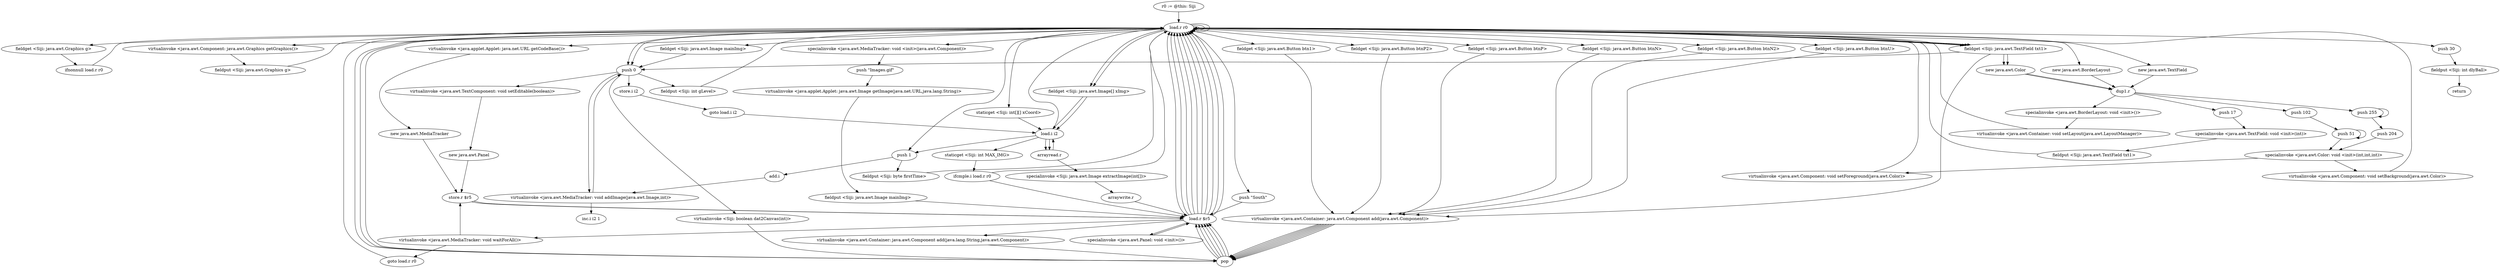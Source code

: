 digraph "" {
    "r0 := @this: Siji"
    "load.r r0"
    "r0 := @this: Siji"->"load.r r0";
    "fieldget <Siji: java.awt.Graphics g>"
    "load.r r0"->"fieldget <Siji: java.awt.Graphics g>";
    "ifnonnull load.r r0"
    "fieldget <Siji: java.awt.Graphics g>"->"ifnonnull load.r r0";
    "ifnonnull load.r r0"->"load.r r0";
    "load.r r0"->"load.r r0";
    "virtualinvoke <java.awt.Component: java.awt.Graphics getGraphics()>"
    "load.r r0"->"virtualinvoke <java.awt.Component: java.awt.Graphics getGraphics()>";
    "fieldput <Siji: java.awt.Graphics g>"
    "virtualinvoke <java.awt.Component: java.awt.Graphics getGraphics()>"->"fieldput <Siji: java.awt.Graphics g>";
    "fieldput <Siji: java.awt.Graphics g>"->"load.r r0";
    "load.r r0"->"load.r r0";
    "load.r r0"->"load.r r0";
    "virtualinvoke <java.applet.Applet: java.net.URL getCodeBase()>"
    "load.r r0"->"virtualinvoke <java.applet.Applet: java.net.URL getCodeBase()>";
    "new java.awt.MediaTracker"
    "virtualinvoke <java.applet.Applet: java.net.URL getCodeBase()>"->"new java.awt.MediaTracker";
    "store.r $r5"
    "new java.awt.MediaTracker"->"store.r $r5";
    "load.r $r5"
    "store.r $r5"->"load.r $r5";
    "load.r $r5"->"load.r r0";
    "specialinvoke <java.awt.MediaTracker: void <init>(java.awt.Component)>"
    "load.r r0"->"specialinvoke <java.awt.MediaTracker: void <init>(java.awt.Component)>";
    "push \"Images.gif\""
    "specialinvoke <java.awt.MediaTracker: void <init>(java.awt.Component)>"->"push \"Images.gif\"";
    "virtualinvoke <java.applet.Applet: java.awt.Image getImage(java.net.URL,java.lang.String)>"
    "push \"Images.gif\""->"virtualinvoke <java.applet.Applet: java.awt.Image getImage(java.net.URL,java.lang.String)>";
    "fieldput <Siji: java.awt.Image mainImg>"
    "virtualinvoke <java.applet.Applet: java.awt.Image getImage(java.net.URL,java.lang.String)>"->"fieldput <Siji: java.awt.Image mainImg>";
    "fieldput <Siji: java.awt.Image mainImg>"->"load.r $r5";
    "load.r $r5"->"load.r r0";
    "fieldget <Siji: java.awt.Image mainImg>"
    "load.r r0"->"fieldget <Siji: java.awt.Image mainImg>";
    "push 0"
    "fieldget <Siji: java.awt.Image mainImg>"->"push 0";
    "virtualinvoke <java.awt.MediaTracker: void addImage(java.awt.Image,int)>"
    "push 0"->"virtualinvoke <java.awt.MediaTracker: void addImage(java.awt.Image,int)>";
    "virtualinvoke <java.awt.MediaTracker: void addImage(java.awt.Image,int)>"->"push 0";
    "store.i i2"
    "push 0"->"store.i i2";
    "goto load.i i2"
    "store.i i2"->"goto load.i i2";
    "load.i i2"
    "goto load.i i2"->"load.i i2";
    "staticget <Siji: int MAX_IMG>"
    "load.i i2"->"staticget <Siji: int MAX_IMG>";
    "ifcmple.i load.r r0"
    "staticget <Siji: int MAX_IMG>"->"ifcmple.i load.r r0";
    "ifcmple.i load.r r0"->"load.r $r5";
    "virtualinvoke <java.awt.MediaTracker: void waitForAll()>"
    "load.r $r5"->"virtualinvoke <java.awt.MediaTracker: void waitForAll()>";
    "goto load.r r0"
    "virtualinvoke <java.awt.MediaTracker: void waitForAll()>"->"goto load.r r0";
    "goto load.r r0"->"load.r r0";
    "new java.awt.BorderLayout"
    "load.r r0"->"new java.awt.BorderLayout";
    "dup1.r"
    "new java.awt.BorderLayout"->"dup1.r";
    "specialinvoke <java.awt.BorderLayout: void <init>()>"
    "dup1.r"->"specialinvoke <java.awt.BorderLayout: void <init>()>";
    "virtualinvoke <java.awt.Container: void setLayout(java.awt.LayoutManager)>"
    "specialinvoke <java.awt.BorderLayout: void <init>()>"->"virtualinvoke <java.awt.Container: void setLayout(java.awt.LayoutManager)>";
    "virtualinvoke <java.awt.Container: void setLayout(java.awt.LayoutManager)>"->"load.r r0";
    "new java.awt.TextField"
    "load.r r0"->"new java.awt.TextField";
    "new java.awt.TextField"->"dup1.r";
    "push 17"
    "dup1.r"->"push 17";
    "specialinvoke <java.awt.TextField: void <init>(int)>"
    "push 17"->"specialinvoke <java.awt.TextField: void <init>(int)>";
    "fieldput <Siji: java.awt.TextField txt1>"
    "specialinvoke <java.awt.TextField: void <init>(int)>"->"fieldput <Siji: java.awt.TextField txt1>";
    "fieldput <Siji: java.awt.TextField txt1>"->"load.r r0";
    "fieldget <Siji: java.awt.TextField txt1>"
    "load.r r0"->"fieldget <Siji: java.awt.TextField txt1>";
    "new java.awt.Color"
    "fieldget <Siji: java.awt.TextField txt1>"->"new java.awt.Color";
    "new java.awt.Color"->"dup1.r";
    "push 255"
    "dup1.r"->"push 255";
    "push 255"->"push 255";
    "push 204"
    "push 255"->"push 204";
    "specialinvoke <java.awt.Color: void <init>(int,int,int)>"
    "push 204"->"specialinvoke <java.awt.Color: void <init>(int,int,int)>";
    "virtualinvoke <java.awt.Component: void setForeground(java.awt.Color)>"
    "specialinvoke <java.awt.Color: void <init>(int,int,int)>"->"virtualinvoke <java.awt.Component: void setForeground(java.awt.Color)>";
    "virtualinvoke <java.awt.Component: void setForeground(java.awt.Color)>"->"load.r r0";
    "load.r r0"->"fieldget <Siji: java.awt.TextField txt1>";
    "fieldget <Siji: java.awt.TextField txt1>"->"new java.awt.Color";
    "new java.awt.Color"->"dup1.r";
    "push 102"
    "dup1.r"->"push 102";
    "push 51"
    "push 102"->"push 51";
    "push 51"->"push 51";
    "push 51"->"specialinvoke <java.awt.Color: void <init>(int,int,int)>";
    "virtualinvoke <java.awt.Component: void setBackground(java.awt.Color)>"
    "specialinvoke <java.awt.Color: void <init>(int,int,int)>"->"virtualinvoke <java.awt.Component: void setBackground(java.awt.Color)>";
    "virtualinvoke <java.awt.Component: void setBackground(java.awt.Color)>"->"load.r r0";
    "load.r r0"->"fieldget <Siji: java.awt.TextField txt1>";
    "fieldget <Siji: java.awt.TextField txt1>"->"push 0";
    "virtualinvoke <java.awt.TextComponent: void setEditable(boolean)>"
    "push 0"->"virtualinvoke <java.awt.TextComponent: void setEditable(boolean)>";
    "new java.awt.Panel"
    "virtualinvoke <java.awt.TextComponent: void setEditable(boolean)>"->"new java.awt.Panel";
    "new java.awt.Panel"->"store.r $r5";
    "store.r $r5"->"load.r $r5";
    "specialinvoke <java.awt.Panel: void <init>()>"
    "load.r $r5"->"specialinvoke <java.awt.Panel: void <init>()>";
    "specialinvoke <java.awt.Panel: void <init>()>"->"load.r $r5";
    "load.r $r5"->"load.r r0";
    "load.r r0"->"fieldget <Siji: java.awt.TextField txt1>";
    "virtualinvoke <java.awt.Container: java.awt.Component add(java.awt.Component)>"
    "fieldget <Siji: java.awt.TextField txt1>"->"virtualinvoke <java.awt.Container: java.awt.Component add(java.awt.Component)>";
    "pop"
    "virtualinvoke <java.awt.Container: java.awt.Component add(java.awt.Component)>"->"pop";
    "pop"->"load.r $r5";
    "load.r $r5"->"load.r r0";
    "fieldget <Siji: java.awt.Button btnP2>"
    "load.r r0"->"fieldget <Siji: java.awt.Button btnP2>";
    "fieldget <Siji: java.awt.Button btnP2>"->"virtualinvoke <java.awt.Container: java.awt.Component add(java.awt.Component)>";
    "virtualinvoke <java.awt.Container: java.awt.Component add(java.awt.Component)>"->"pop";
    "pop"->"load.r $r5";
    "load.r $r5"->"load.r r0";
    "fieldget <Siji: java.awt.Button btnP>"
    "load.r r0"->"fieldget <Siji: java.awt.Button btnP>";
    "fieldget <Siji: java.awt.Button btnP>"->"virtualinvoke <java.awt.Container: java.awt.Component add(java.awt.Component)>";
    "virtualinvoke <java.awt.Container: java.awt.Component add(java.awt.Component)>"->"pop";
    "pop"->"load.r $r5";
    "load.r $r5"->"load.r r0";
    "fieldget <Siji: java.awt.Button btnN>"
    "load.r r0"->"fieldget <Siji: java.awt.Button btnN>";
    "fieldget <Siji: java.awt.Button btnN>"->"virtualinvoke <java.awt.Container: java.awt.Component add(java.awt.Component)>";
    "virtualinvoke <java.awt.Container: java.awt.Component add(java.awt.Component)>"->"pop";
    "pop"->"load.r $r5";
    "load.r $r5"->"load.r r0";
    "fieldget <Siji: java.awt.Button btnN2>"
    "load.r r0"->"fieldget <Siji: java.awt.Button btnN2>";
    "fieldget <Siji: java.awt.Button btnN2>"->"virtualinvoke <java.awt.Container: java.awt.Component add(java.awt.Component)>";
    "virtualinvoke <java.awt.Container: java.awt.Component add(java.awt.Component)>"->"pop";
    "pop"->"load.r $r5";
    "load.r $r5"->"load.r r0";
    "fieldget <Siji: java.awt.Button btnU>"
    "load.r r0"->"fieldget <Siji: java.awt.Button btnU>";
    "fieldget <Siji: java.awt.Button btnU>"->"virtualinvoke <java.awt.Container: java.awt.Component add(java.awt.Component)>";
    "virtualinvoke <java.awt.Container: java.awt.Component add(java.awt.Component)>"->"pop";
    "pop"->"load.r $r5";
    "load.r $r5"->"load.r r0";
    "fieldget <Siji: java.awt.Button btn1>"
    "load.r r0"->"fieldget <Siji: java.awt.Button btn1>";
    "fieldget <Siji: java.awt.Button btn1>"->"virtualinvoke <java.awt.Container: java.awt.Component add(java.awt.Component)>";
    "virtualinvoke <java.awt.Container: java.awt.Component add(java.awt.Component)>"->"pop";
    "pop"->"load.r r0";
    "push \"South\""
    "load.r r0"->"push \"South\"";
    "push \"South\""->"load.r $r5";
    "virtualinvoke <java.awt.Container: java.awt.Component add(java.lang.String,java.awt.Component)>"
    "load.r $r5"->"virtualinvoke <java.awt.Container: java.awt.Component add(java.lang.String,java.awt.Component)>";
    "virtualinvoke <java.awt.Container: java.awt.Component add(java.lang.String,java.awt.Component)>"->"pop";
    "pop"->"load.r r0";
    "load.r r0"->"push 0";
    "fieldput <Siji: int gLevel>"
    "push 0"->"fieldput <Siji: int gLevel>";
    "fieldput <Siji: int gLevel>"->"load.r r0";
    "load.r r0"->"push 0";
    "virtualinvoke <Siji: boolean dat2Canvas(int)>"
    "push 0"->"virtualinvoke <Siji: boolean dat2Canvas(int)>";
    "virtualinvoke <Siji: boolean dat2Canvas(int)>"->"pop";
    "pop"->"load.r r0";
    "push 1"
    "load.r r0"->"push 1";
    "fieldput <Siji: byte firstTime>"
    "push 1"->"fieldput <Siji: byte firstTime>";
    "fieldput <Siji: byte firstTime>"->"load.r r0";
    "push 30"
    "load.r r0"->"push 30";
    "fieldput <Siji: int dlyBall>"
    "push 30"->"fieldput <Siji: int dlyBall>";
    "return"
    "fieldput <Siji: int dlyBall>"->"return";
    "virtualinvoke <java.awt.MediaTracker: void waitForAll()>"->"store.r $r5";
    "ifcmple.i load.r r0"->"load.r r0";
    "fieldget <Siji: java.awt.Image[] xImg>"
    "load.r r0"->"fieldget <Siji: java.awt.Image[] xImg>";
    "fieldget <Siji: java.awt.Image[] xImg>"->"load.i i2";
    "load.i i2"->"load.r r0";
    "staticget <Siji: int[][] xCoord>"
    "load.r r0"->"staticget <Siji: int[][] xCoord>";
    "staticget <Siji: int[][] xCoord>"->"load.i i2";
    "arrayread.r"
    "load.i i2"->"arrayread.r";
    "specialinvoke <Siji: java.awt.Image extractImage(int[])>"
    "arrayread.r"->"specialinvoke <Siji: java.awt.Image extractImage(int[])>";
    "arraywrite.r"
    "specialinvoke <Siji: java.awt.Image extractImage(int[])>"->"arraywrite.r";
    "arraywrite.r"->"load.r $r5";
    "load.r $r5"->"load.r r0";
    "load.r r0"->"fieldget <Siji: java.awt.Image[] xImg>";
    "fieldget <Siji: java.awt.Image[] xImg>"->"load.i i2";
    "load.i i2"->"arrayread.r";
    "arrayread.r"->"load.i i2";
    "load.i i2"->"push 1";
    "add.i"
    "push 1"->"add.i";
    "add.i"->"virtualinvoke <java.awt.MediaTracker: void addImage(java.awt.Image,int)>";
    "inc.i i2 1"
    "virtualinvoke <java.awt.MediaTracker: void addImage(java.awt.Image,int)>"->"inc.i i2 1";
}
